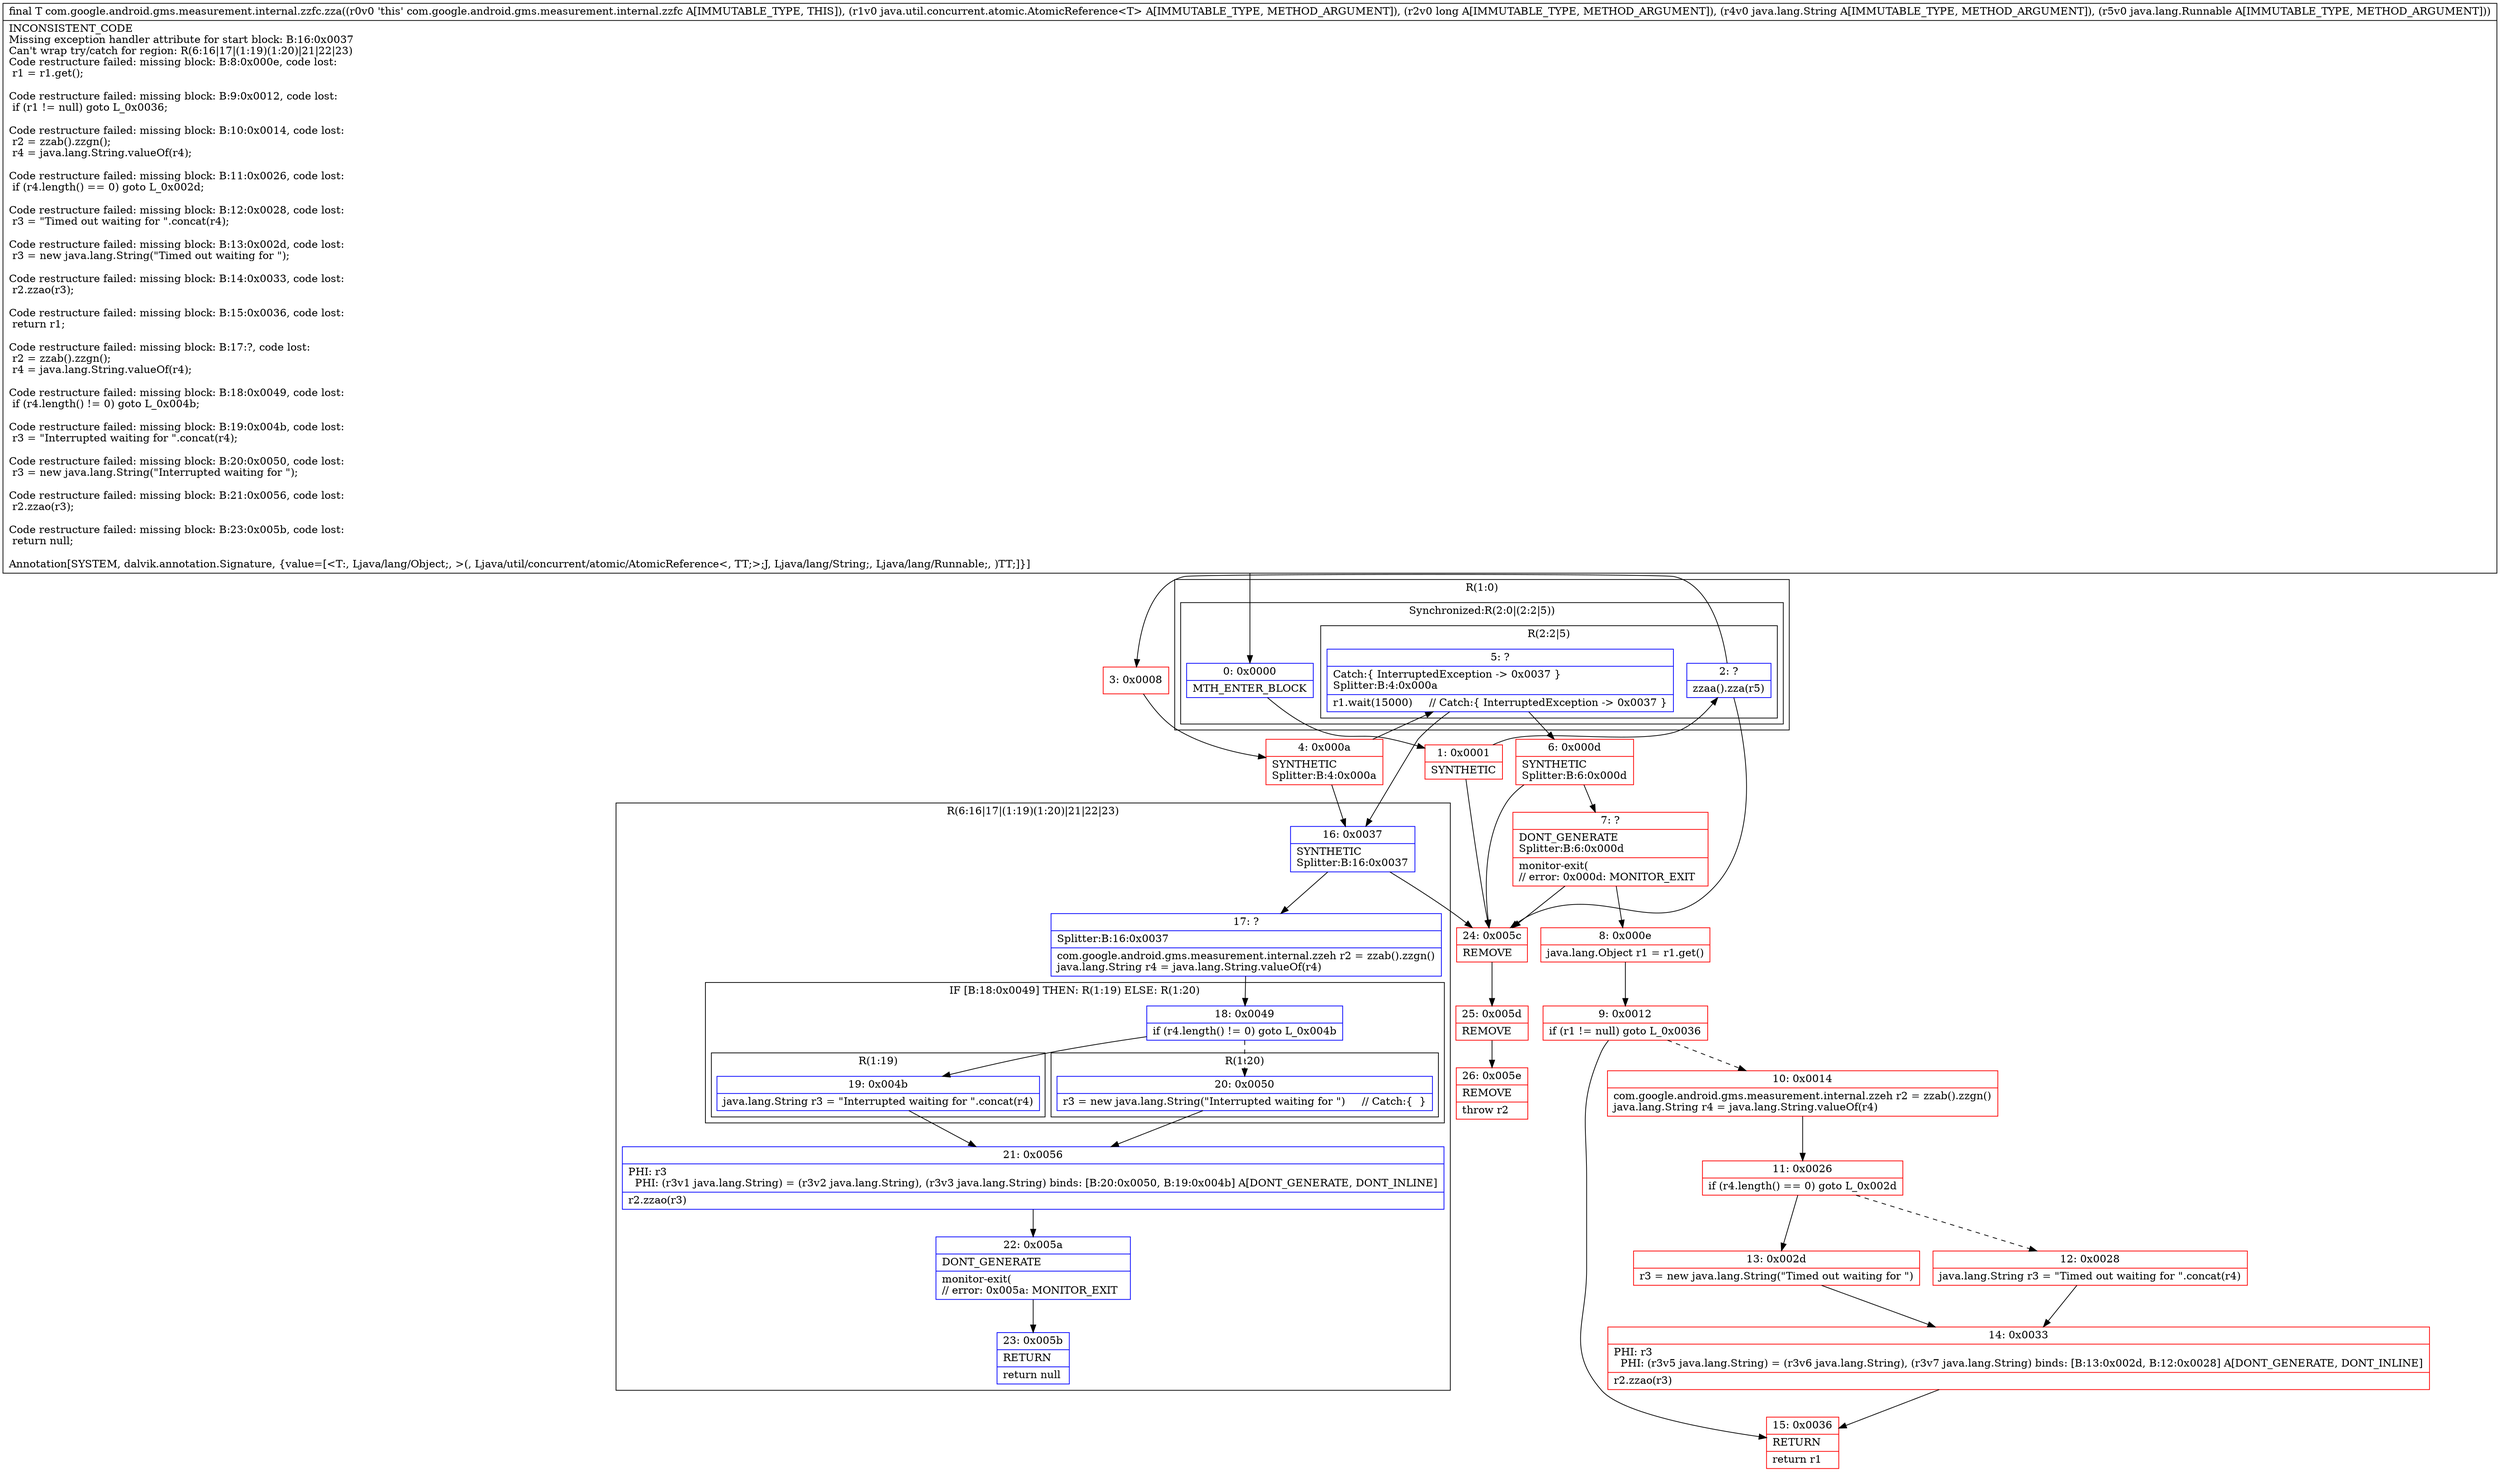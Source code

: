 digraph "CFG forcom.google.android.gms.measurement.internal.zzfc.zza(Ljava\/util\/concurrent\/atomic\/AtomicReference;JLjava\/lang\/String;Ljava\/lang\/Runnable;)Ljava\/lang\/Object;" {
subgraph cluster_Region_1408790990 {
label = "R(1:0)";
node [shape=record,color=blue];
subgraph cluster_SynchronizedRegion_1536845155 {
label = "Synchronized:R(2:0|(2:2|5))";
node [shape=record,color=blue];
Node_0 [shape=record,label="{0\:\ 0x0000|MTH_ENTER_BLOCK\l}"];
subgraph cluster_Region_1860668718 {
label = "R(2:2|5)";
node [shape=record,color=blue];
Node_2 [shape=record,label="{2\:\ ?|zzaa().zza(r5)\l}"];
Node_5 [shape=record,label="{5\:\ ?|Catch:\{ InterruptedException \-\> 0x0037 \}\lSplitter:B:4:0x000a\l|r1.wait(15000)     \/\/ Catch:\{ InterruptedException \-\> 0x0037 \}\l}"];
}
}
}
subgraph cluster_Region_1555691693 {
label = "R(6:16|17|(1:19)(1:20)|21|22|23)";
node [shape=record,color=blue];
Node_16 [shape=record,label="{16\:\ 0x0037|SYNTHETIC\lSplitter:B:16:0x0037\l}"];
Node_17 [shape=record,label="{17\:\ ?|Splitter:B:16:0x0037\l|com.google.android.gms.measurement.internal.zzeh r2 = zzab().zzgn()\ljava.lang.String r4 = java.lang.String.valueOf(r4)\l}"];
subgraph cluster_IfRegion_1281328373 {
label = "IF [B:18:0x0049] THEN: R(1:19) ELSE: R(1:20)";
node [shape=record,color=blue];
Node_18 [shape=record,label="{18\:\ 0x0049|if (r4.length() != 0) goto L_0x004b\l}"];
subgraph cluster_Region_1155944800 {
label = "R(1:19)";
node [shape=record,color=blue];
Node_19 [shape=record,label="{19\:\ 0x004b|java.lang.String r3 = \"Interrupted waiting for \".concat(r4)\l}"];
}
subgraph cluster_Region_372914735 {
label = "R(1:20)";
node [shape=record,color=blue];
Node_20 [shape=record,label="{20\:\ 0x0050|r3 = new java.lang.String(\"Interrupted waiting for \")     \/\/ Catch:\{  \}\l}"];
}
}
Node_21 [shape=record,label="{21\:\ 0x0056|PHI: r3 \l  PHI: (r3v1 java.lang.String) = (r3v2 java.lang.String), (r3v3 java.lang.String) binds: [B:20:0x0050, B:19:0x004b] A[DONT_GENERATE, DONT_INLINE]\l|r2.zzao(r3)\l}"];
Node_22 [shape=record,label="{22\:\ 0x005a|DONT_GENERATE\l|monitor\-exit(\l\/\/ error: 0x005a: MONITOR_EXIT  \l}"];
Node_23 [shape=record,label="{23\:\ 0x005b|RETURN\l|return null\l}"];
}
Node_1 [shape=record,color=red,label="{1\:\ 0x0001|SYNTHETIC\l}"];
Node_3 [shape=record,color=red,label="{3\:\ 0x0008}"];
Node_4 [shape=record,color=red,label="{4\:\ 0x000a|SYNTHETIC\lSplitter:B:4:0x000a\l}"];
Node_6 [shape=record,color=red,label="{6\:\ 0x000d|SYNTHETIC\lSplitter:B:6:0x000d\l}"];
Node_7 [shape=record,color=red,label="{7\:\ ?|DONT_GENERATE\lSplitter:B:6:0x000d\l|monitor\-exit(\l\/\/ error: 0x000d: MONITOR_EXIT  \l}"];
Node_8 [shape=record,color=red,label="{8\:\ 0x000e|java.lang.Object r1 = r1.get()\l}"];
Node_9 [shape=record,color=red,label="{9\:\ 0x0012|if (r1 != null) goto L_0x0036\l}"];
Node_10 [shape=record,color=red,label="{10\:\ 0x0014|com.google.android.gms.measurement.internal.zzeh r2 = zzab().zzgn()\ljava.lang.String r4 = java.lang.String.valueOf(r4)\l}"];
Node_11 [shape=record,color=red,label="{11\:\ 0x0026|if (r4.length() == 0) goto L_0x002d\l}"];
Node_12 [shape=record,color=red,label="{12\:\ 0x0028|java.lang.String r3 = \"Timed out waiting for \".concat(r4)\l}"];
Node_13 [shape=record,color=red,label="{13\:\ 0x002d|r3 = new java.lang.String(\"Timed out waiting for \")\l}"];
Node_14 [shape=record,color=red,label="{14\:\ 0x0033|PHI: r3 \l  PHI: (r3v5 java.lang.String) = (r3v6 java.lang.String), (r3v7 java.lang.String) binds: [B:13:0x002d, B:12:0x0028] A[DONT_GENERATE, DONT_INLINE]\l|r2.zzao(r3)\l}"];
Node_15 [shape=record,color=red,label="{15\:\ 0x0036|RETURN\l|return r1\l}"];
Node_24 [shape=record,color=red,label="{24\:\ 0x005c|REMOVE\l}"];
Node_25 [shape=record,color=red,label="{25\:\ 0x005d|REMOVE\l}"];
Node_26 [shape=record,color=red,label="{26\:\ 0x005e|REMOVE\l|throw r2\l}"];
MethodNode[shape=record,label="{final T com.google.android.gms.measurement.internal.zzfc.zza((r0v0 'this' com.google.android.gms.measurement.internal.zzfc A[IMMUTABLE_TYPE, THIS]), (r1v0 java.util.concurrent.atomic.AtomicReference\<T\> A[IMMUTABLE_TYPE, METHOD_ARGUMENT]), (r2v0 long A[IMMUTABLE_TYPE, METHOD_ARGUMENT]), (r4v0 java.lang.String A[IMMUTABLE_TYPE, METHOD_ARGUMENT]), (r5v0 java.lang.Runnable A[IMMUTABLE_TYPE, METHOD_ARGUMENT]))  | INCONSISTENT_CODE\lMissing exception handler attribute for start block: B:16:0x0037\lCan't wrap try\/catch for region: R(6:16\|17\|(1:19)(1:20)\|21\|22\|23)\lCode restructure failed: missing block: B:8:0x000e, code lost:\l    r1 = r1.get();\l\lCode restructure failed: missing block: B:9:0x0012, code lost:\l    if (r1 != null) goto L_0x0036;\l\lCode restructure failed: missing block: B:10:0x0014, code lost:\l    r2 = zzab().zzgn();\l    r4 = java.lang.String.valueOf(r4);\l\lCode restructure failed: missing block: B:11:0x0026, code lost:\l    if (r4.length() == 0) goto L_0x002d;\l\lCode restructure failed: missing block: B:12:0x0028, code lost:\l    r3 = \"Timed out waiting for \".concat(r4);\l\lCode restructure failed: missing block: B:13:0x002d, code lost:\l    r3 = new java.lang.String(\"Timed out waiting for \");\l\lCode restructure failed: missing block: B:14:0x0033, code lost:\l    r2.zzao(r3);\l\lCode restructure failed: missing block: B:15:0x0036, code lost:\l    return r1;\l\lCode restructure failed: missing block: B:17:?, code lost:\l    r2 = zzab().zzgn();\l    r4 = java.lang.String.valueOf(r4);\l\lCode restructure failed: missing block: B:18:0x0049, code lost:\l    if (r4.length() != 0) goto L_0x004b;\l\lCode restructure failed: missing block: B:19:0x004b, code lost:\l    r3 = \"Interrupted waiting for \".concat(r4);\l\lCode restructure failed: missing block: B:20:0x0050, code lost:\l    r3 = new java.lang.String(\"Interrupted waiting for \");\l\lCode restructure failed: missing block: B:21:0x0056, code lost:\l    r2.zzao(r3);\l\lCode restructure failed: missing block: B:23:0x005b, code lost:\l    return null;\l\lAnnotation[SYSTEM, dalvik.annotation.Signature, \{value=[\<T:, Ljava\/lang\/Object;, \>(, Ljava\/util\/concurrent\/atomic\/AtomicReference\<, TT;\>;J, Ljava\/lang\/String;, Ljava\/lang\/Runnable;, )TT;]\}]\l}"];
MethodNode -> Node_0;
Node_0 -> Node_1;
Node_2 -> Node_3;
Node_2 -> Node_24;
Node_5 -> Node_6;
Node_5 -> Node_16;
Node_16 -> Node_17;
Node_16 -> Node_24;
Node_17 -> Node_18;
Node_18 -> Node_19;
Node_18 -> Node_20[style=dashed];
Node_19 -> Node_21;
Node_20 -> Node_21;
Node_21 -> Node_22;
Node_22 -> Node_23;
Node_1 -> Node_2;
Node_1 -> Node_24;
Node_3 -> Node_4;
Node_4 -> Node_5;
Node_4 -> Node_16;
Node_6 -> Node_7;
Node_6 -> Node_24;
Node_7 -> Node_8;
Node_7 -> Node_24;
Node_8 -> Node_9;
Node_9 -> Node_10[style=dashed];
Node_9 -> Node_15;
Node_10 -> Node_11;
Node_11 -> Node_12[style=dashed];
Node_11 -> Node_13;
Node_12 -> Node_14;
Node_13 -> Node_14;
Node_14 -> Node_15;
Node_24 -> Node_25;
Node_25 -> Node_26;
}

